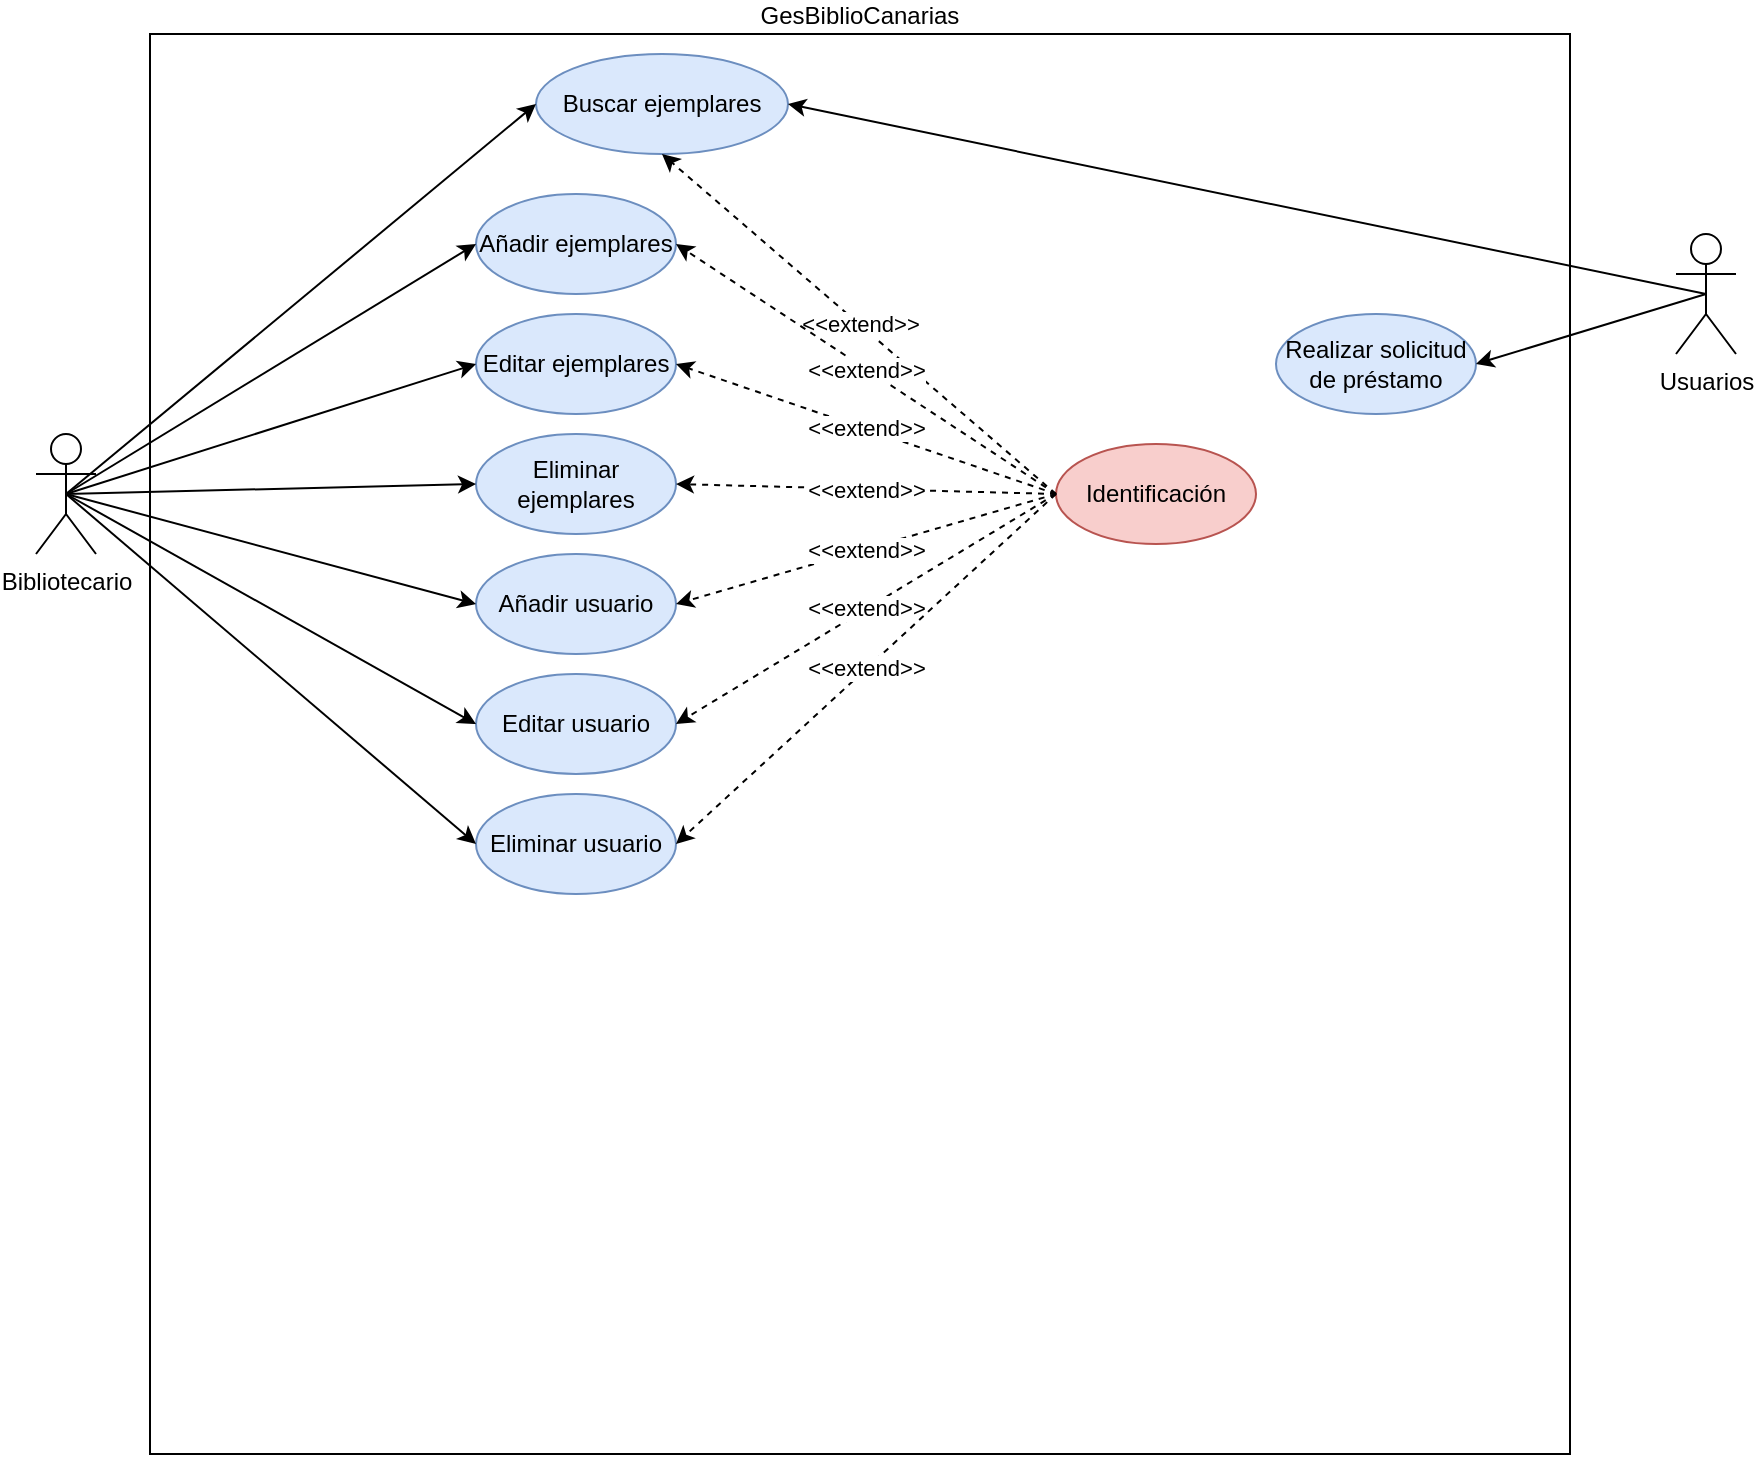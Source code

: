 <mxfile version="15.9.4" type="github">
  <diagram id="rfDNfleXurdvxsgFDADt" name="Page-1">
    <mxGraphModel dx="1422" dy="771" grid="1" gridSize="10" guides="1" tooltips="1" connect="1" arrows="1" fold="1" page="1" pageScale="1" pageWidth="827" pageHeight="1169" math="0" shadow="0">
      <root>
        <mxCell id="0" />
        <mxCell id="1" parent="0" />
        <mxCell id="FLGRR2oNsWWeL30DVV0E-1" value="GesBiblioCanarias" style="whiteSpace=wrap;html=1;aspect=fixed;fillColor=none;labelPosition=center;verticalLabelPosition=top;align=center;verticalAlign=bottom;" parent="1" vertex="1">
          <mxGeometry x="117" y="40" width="710" height="710" as="geometry" />
        </mxCell>
        <mxCell id="FLGRR2oNsWWeL30DVV0E-3" value="Bibliotecario" style="shape=umlActor;verticalLabelPosition=bottom;verticalAlign=top;html=1;outlineConnect=0;fillColor=none;" parent="1" vertex="1">
          <mxGeometry x="60" y="240" width="30" height="60" as="geometry" />
        </mxCell>
        <mxCell id="FLGRR2oNsWWeL30DVV0E-4" value="Buscar ejemplares" style="ellipse;whiteSpace=wrap;html=1;fillColor=#dae8fc;strokeColor=#6c8ebf;" parent="1" vertex="1">
          <mxGeometry x="310" y="50" width="126" height="50" as="geometry" />
        </mxCell>
        <mxCell id="FLGRR2oNsWWeL30DVV0E-5" value="&lt;div&gt;Añadir ejemplares&lt;/div&gt;" style="ellipse;whiteSpace=wrap;html=1;fillColor=#dae8fc;strokeColor=#6c8ebf;" parent="1" vertex="1">
          <mxGeometry x="280" y="120" width="100" height="50" as="geometry" />
        </mxCell>
        <mxCell id="FLGRR2oNsWWeL30DVV0E-6" value="Usuarios" style="shape=umlActor;verticalLabelPosition=bottom;verticalAlign=top;html=1;outlineConnect=0;fillColor=none;" parent="1" vertex="1">
          <mxGeometry x="880" y="140" width="30" height="60" as="geometry" />
        </mxCell>
        <mxCell id="FLGRR2oNsWWeL30DVV0E-7" value="Editar ejemplares" style="ellipse;whiteSpace=wrap;html=1;fillColor=#dae8fc;strokeColor=#6c8ebf;" parent="1" vertex="1">
          <mxGeometry x="280" y="180" width="100" height="50" as="geometry" />
        </mxCell>
        <mxCell id="FLGRR2oNsWWeL30DVV0E-8" value="&lt;div&gt;Eliminar ejemplares&lt;/div&gt;" style="ellipse;whiteSpace=wrap;html=1;fillColor=#dae8fc;strokeColor=#6c8ebf;" parent="1" vertex="1">
          <mxGeometry x="280" y="240" width="100" height="50" as="geometry" />
        </mxCell>
        <mxCell id="FLGRR2oNsWWeL30DVV0E-9" value="" style="endArrow=classic;html=1;rounded=0;exitX=0.5;exitY=0.5;exitDx=0;exitDy=0;exitPerimeter=0;entryX=0;entryY=0.5;entryDx=0;entryDy=0;" parent="1" source="FLGRR2oNsWWeL30DVV0E-3" target="FLGRR2oNsWWeL30DVV0E-4" edge="1">
          <mxGeometry width="50" height="50" relative="1" as="geometry">
            <mxPoint x="350" y="270" as="sourcePoint" />
            <mxPoint x="400" y="220" as="targetPoint" />
          </mxGeometry>
        </mxCell>
        <mxCell id="FLGRR2oNsWWeL30DVV0E-10" value="" style="endArrow=classic;html=1;rounded=0;exitX=0.5;exitY=0.5;exitDx=0;exitDy=0;exitPerimeter=0;entryX=0;entryY=0.5;entryDx=0;entryDy=0;" parent="1" source="FLGRR2oNsWWeL30DVV0E-3" target="FLGRR2oNsWWeL30DVV0E-5" edge="1">
          <mxGeometry width="50" height="50" relative="1" as="geometry">
            <mxPoint x="85" y="160" as="sourcePoint" />
            <mxPoint x="290" y="90" as="targetPoint" />
          </mxGeometry>
        </mxCell>
        <mxCell id="FLGRR2oNsWWeL30DVV0E-11" value="" style="endArrow=classic;html=1;rounded=0;exitX=0.5;exitY=0.5;exitDx=0;exitDy=0;exitPerimeter=0;entryX=0;entryY=0.5;entryDx=0;entryDy=0;" parent="1" source="FLGRR2oNsWWeL30DVV0E-3" target="FLGRR2oNsWWeL30DVV0E-7" edge="1">
          <mxGeometry width="50" height="50" relative="1" as="geometry">
            <mxPoint x="85" y="160" as="sourcePoint" />
            <mxPoint x="290" y="160" as="targetPoint" />
          </mxGeometry>
        </mxCell>
        <mxCell id="FLGRR2oNsWWeL30DVV0E-12" value="" style="endArrow=classic;html=1;rounded=0;exitX=0.5;exitY=0.5;exitDx=0;exitDy=0;exitPerimeter=0;entryX=0;entryY=0.5;entryDx=0;entryDy=0;" parent="1" source="FLGRR2oNsWWeL30DVV0E-3" target="FLGRR2oNsWWeL30DVV0E-8" edge="1">
          <mxGeometry width="50" height="50" relative="1" as="geometry">
            <mxPoint x="85" y="160" as="sourcePoint" />
            <mxPoint x="290" y="230" as="targetPoint" />
          </mxGeometry>
        </mxCell>
        <mxCell id="FLGRR2oNsWWeL30DVV0E-13" value="Identificación" style="ellipse;whiteSpace=wrap;html=1;fillColor=#f8cecc;strokeColor=#b85450;" parent="1" vertex="1">
          <mxGeometry x="570" y="245" width="100" height="50" as="geometry" />
        </mxCell>
        <mxCell id="FLGRR2oNsWWeL30DVV0E-14" value="Añadir usuario" style="ellipse;whiteSpace=wrap;html=1;fillColor=#dae8fc;strokeColor=#6c8ebf;" parent="1" vertex="1">
          <mxGeometry x="280" y="300" width="100" height="50" as="geometry" />
        </mxCell>
        <mxCell id="FLGRR2oNsWWeL30DVV0E-15" value="&lt;div&gt;Editar usuario&lt;/div&gt;" style="ellipse;whiteSpace=wrap;html=1;fillColor=#dae8fc;strokeColor=#6c8ebf;" parent="1" vertex="1">
          <mxGeometry x="280" y="360" width="100" height="50" as="geometry" />
        </mxCell>
        <mxCell id="FLGRR2oNsWWeL30DVV0E-16" value="Eliminar usuario" style="ellipse;whiteSpace=wrap;html=1;fillColor=#dae8fc;strokeColor=#6c8ebf;" parent="1" vertex="1">
          <mxGeometry x="280" y="420" width="100" height="50" as="geometry" />
        </mxCell>
        <mxCell id="FLGRR2oNsWWeL30DVV0E-17" value="&amp;lt;&amp;lt;extend&amp;gt;&amp;gt;" style="endArrow=classic;html=1;rounded=0;entryX=0.5;entryY=1;entryDx=0;entryDy=0;exitX=0;exitY=0.5;exitDx=0;exitDy=0;dashed=1;" parent="1" source="FLGRR2oNsWWeL30DVV0E-13" target="FLGRR2oNsWWeL30DVV0E-4" edge="1">
          <mxGeometry width="50" height="50" relative="1" as="geometry">
            <mxPoint x="350" y="270" as="sourcePoint" />
            <mxPoint x="400" y="220" as="targetPoint" />
          </mxGeometry>
        </mxCell>
        <mxCell id="FLGRR2oNsWWeL30DVV0E-18" value="&amp;lt;&amp;lt;extend&amp;gt;&amp;gt;" style="endArrow=classic;html=1;rounded=0;entryX=1;entryY=0.5;entryDx=0;entryDy=0;exitX=0;exitY=0.5;exitDx=0;exitDy=0;dashed=1;" parent="1" source="FLGRR2oNsWWeL30DVV0E-13" target="FLGRR2oNsWWeL30DVV0E-5" edge="1">
          <mxGeometry width="50" height="50" relative="1" as="geometry">
            <mxPoint x="560" y="275.0" as="sourcePoint" />
            <mxPoint x="390" y="95" as="targetPoint" />
          </mxGeometry>
        </mxCell>
        <mxCell id="FLGRR2oNsWWeL30DVV0E-19" value="&amp;lt;&amp;lt;extend&amp;gt;&amp;gt;" style="endArrow=classic;html=1;rounded=0;entryX=1;entryY=0.5;entryDx=0;entryDy=0;exitX=0;exitY=0.5;exitDx=0;exitDy=0;dashed=1;" parent="1" source="FLGRR2oNsWWeL30DVV0E-13" target="FLGRR2oNsWWeL30DVV0E-7" edge="1">
          <mxGeometry width="50" height="50" relative="1" as="geometry">
            <mxPoint x="560" y="275.0" as="sourcePoint" />
            <mxPoint x="390" y="155" as="targetPoint" />
          </mxGeometry>
        </mxCell>
        <mxCell id="FLGRR2oNsWWeL30DVV0E-20" value="&amp;lt;&amp;lt;extend&amp;gt;&amp;gt;" style="endArrow=classic;html=1;rounded=0;entryX=1;entryY=0.5;entryDx=0;entryDy=0;exitX=0;exitY=0.5;exitDx=0;exitDy=0;dashed=1;" parent="1" source="FLGRR2oNsWWeL30DVV0E-13" target="FLGRR2oNsWWeL30DVV0E-8" edge="1">
          <mxGeometry width="50" height="50" relative="1" as="geometry">
            <mxPoint x="560" y="275.0" as="sourcePoint" />
            <mxPoint x="390" y="215" as="targetPoint" />
          </mxGeometry>
        </mxCell>
        <mxCell id="FLGRR2oNsWWeL30DVV0E-21" value="&amp;lt;&amp;lt;extend&amp;gt;&amp;gt;" style="endArrow=classic;html=1;rounded=0;entryX=1;entryY=0.5;entryDx=0;entryDy=0;exitX=0;exitY=0.5;exitDx=0;exitDy=0;dashed=1;" parent="1" source="FLGRR2oNsWWeL30DVV0E-13" target="FLGRR2oNsWWeL30DVV0E-14" edge="1">
          <mxGeometry width="50" height="50" relative="1" as="geometry">
            <mxPoint x="560" y="275.0" as="sourcePoint" />
            <mxPoint x="390" y="275.0" as="targetPoint" />
          </mxGeometry>
        </mxCell>
        <mxCell id="FLGRR2oNsWWeL30DVV0E-22" value="&amp;lt;&amp;lt;extend&amp;gt;&amp;gt;" style="endArrow=classic;html=1;rounded=0;entryX=1;entryY=0.5;entryDx=0;entryDy=0;exitX=0;exitY=0.5;exitDx=0;exitDy=0;dashed=1;" parent="1" source="FLGRR2oNsWWeL30DVV0E-13" target="FLGRR2oNsWWeL30DVV0E-15" edge="1">
          <mxGeometry width="50" height="50" relative="1" as="geometry">
            <mxPoint x="560" y="275.0" as="sourcePoint" />
            <mxPoint x="390" y="335.0" as="targetPoint" />
          </mxGeometry>
        </mxCell>
        <mxCell id="FLGRR2oNsWWeL30DVV0E-23" value="&amp;lt;&amp;lt;extend&amp;gt;&amp;gt;" style="endArrow=classic;html=1;rounded=0;entryX=1;entryY=0.5;entryDx=0;entryDy=0;exitX=0;exitY=0.5;exitDx=0;exitDy=0;dashed=1;" parent="1" source="FLGRR2oNsWWeL30DVV0E-13" target="FLGRR2oNsWWeL30DVV0E-16" edge="1">
          <mxGeometry width="50" height="50" relative="1" as="geometry">
            <mxPoint x="560" y="275.0" as="sourcePoint" />
            <mxPoint x="390" y="395.0" as="targetPoint" />
          </mxGeometry>
        </mxCell>
        <mxCell id="FLGRR2oNsWWeL30DVV0E-24" value="" style="endArrow=classic;html=1;rounded=0;exitX=0.5;exitY=0.5;exitDx=0;exitDy=0;exitPerimeter=0;entryX=0;entryY=0.5;entryDx=0;entryDy=0;" parent="1" source="FLGRR2oNsWWeL30DVV0E-3" target="FLGRR2oNsWWeL30DVV0E-14" edge="1">
          <mxGeometry width="50" height="50" relative="1" as="geometry">
            <mxPoint x="85" y="280.0" as="sourcePoint" />
            <mxPoint x="290" y="275.0" as="targetPoint" />
          </mxGeometry>
        </mxCell>
        <mxCell id="FLGRR2oNsWWeL30DVV0E-25" value="" style="endArrow=classic;html=1;rounded=0;exitX=0.5;exitY=0.5;exitDx=0;exitDy=0;exitPerimeter=0;entryX=0;entryY=0.5;entryDx=0;entryDy=0;" parent="1" source="FLGRR2oNsWWeL30DVV0E-3" target="FLGRR2oNsWWeL30DVV0E-15" edge="1">
          <mxGeometry width="50" height="50" relative="1" as="geometry">
            <mxPoint x="85" y="280.0" as="sourcePoint" />
            <mxPoint x="290" y="335.0" as="targetPoint" />
          </mxGeometry>
        </mxCell>
        <mxCell id="FLGRR2oNsWWeL30DVV0E-26" value="" style="endArrow=classic;html=1;rounded=0;exitX=0.5;exitY=0.5;exitDx=0;exitDy=0;exitPerimeter=0;entryX=0;entryY=0.5;entryDx=0;entryDy=0;" parent="1" source="FLGRR2oNsWWeL30DVV0E-3" target="FLGRR2oNsWWeL30DVV0E-16" edge="1">
          <mxGeometry width="50" height="50" relative="1" as="geometry">
            <mxPoint x="85" y="280.0" as="sourcePoint" />
            <mxPoint x="290" y="395.0" as="targetPoint" />
          </mxGeometry>
        </mxCell>
        <mxCell id="FLGRR2oNsWWeL30DVV0E-27" value="Realizar solicitud de préstamo" style="ellipse;whiteSpace=wrap;html=1;fillColor=#dae8fc;strokeColor=#6c8ebf;" parent="1" vertex="1">
          <mxGeometry x="680" y="180" width="100" height="50" as="geometry" />
        </mxCell>
        <mxCell id="FLGRR2oNsWWeL30DVV0E-31" value="" style="endArrow=classic;html=1;rounded=0;exitX=0.5;exitY=0.5;exitDx=0;exitDy=0;exitPerimeter=0;entryX=1;entryY=0.5;entryDx=0;entryDy=0;" parent="1" source="FLGRR2oNsWWeL30DVV0E-6" target="FLGRR2oNsWWeL30DVV0E-27" edge="1">
          <mxGeometry width="50" height="50" relative="1" as="geometry">
            <mxPoint x="85" y="280.0" as="sourcePoint" />
            <mxPoint x="290" y="455" as="targetPoint" />
          </mxGeometry>
        </mxCell>
        <mxCell id="FLGRR2oNsWWeL30DVV0E-32" value="" style="endArrow=classic;html=1;rounded=0;exitX=0.5;exitY=0.5;exitDx=0;exitDy=0;exitPerimeter=0;entryX=1;entryY=0.5;entryDx=0;entryDy=0;" parent="1" source="FLGRR2oNsWWeL30DVV0E-6" target="FLGRR2oNsWWeL30DVV0E-4" edge="1">
          <mxGeometry width="50" height="50" relative="1" as="geometry">
            <mxPoint x="105" y="625" as="sourcePoint" />
            <mxPoint x="300" y="595" as="targetPoint" />
          </mxGeometry>
        </mxCell>
      </root>
    </mxGraphModel>
  </diagram>
</mxfile>
